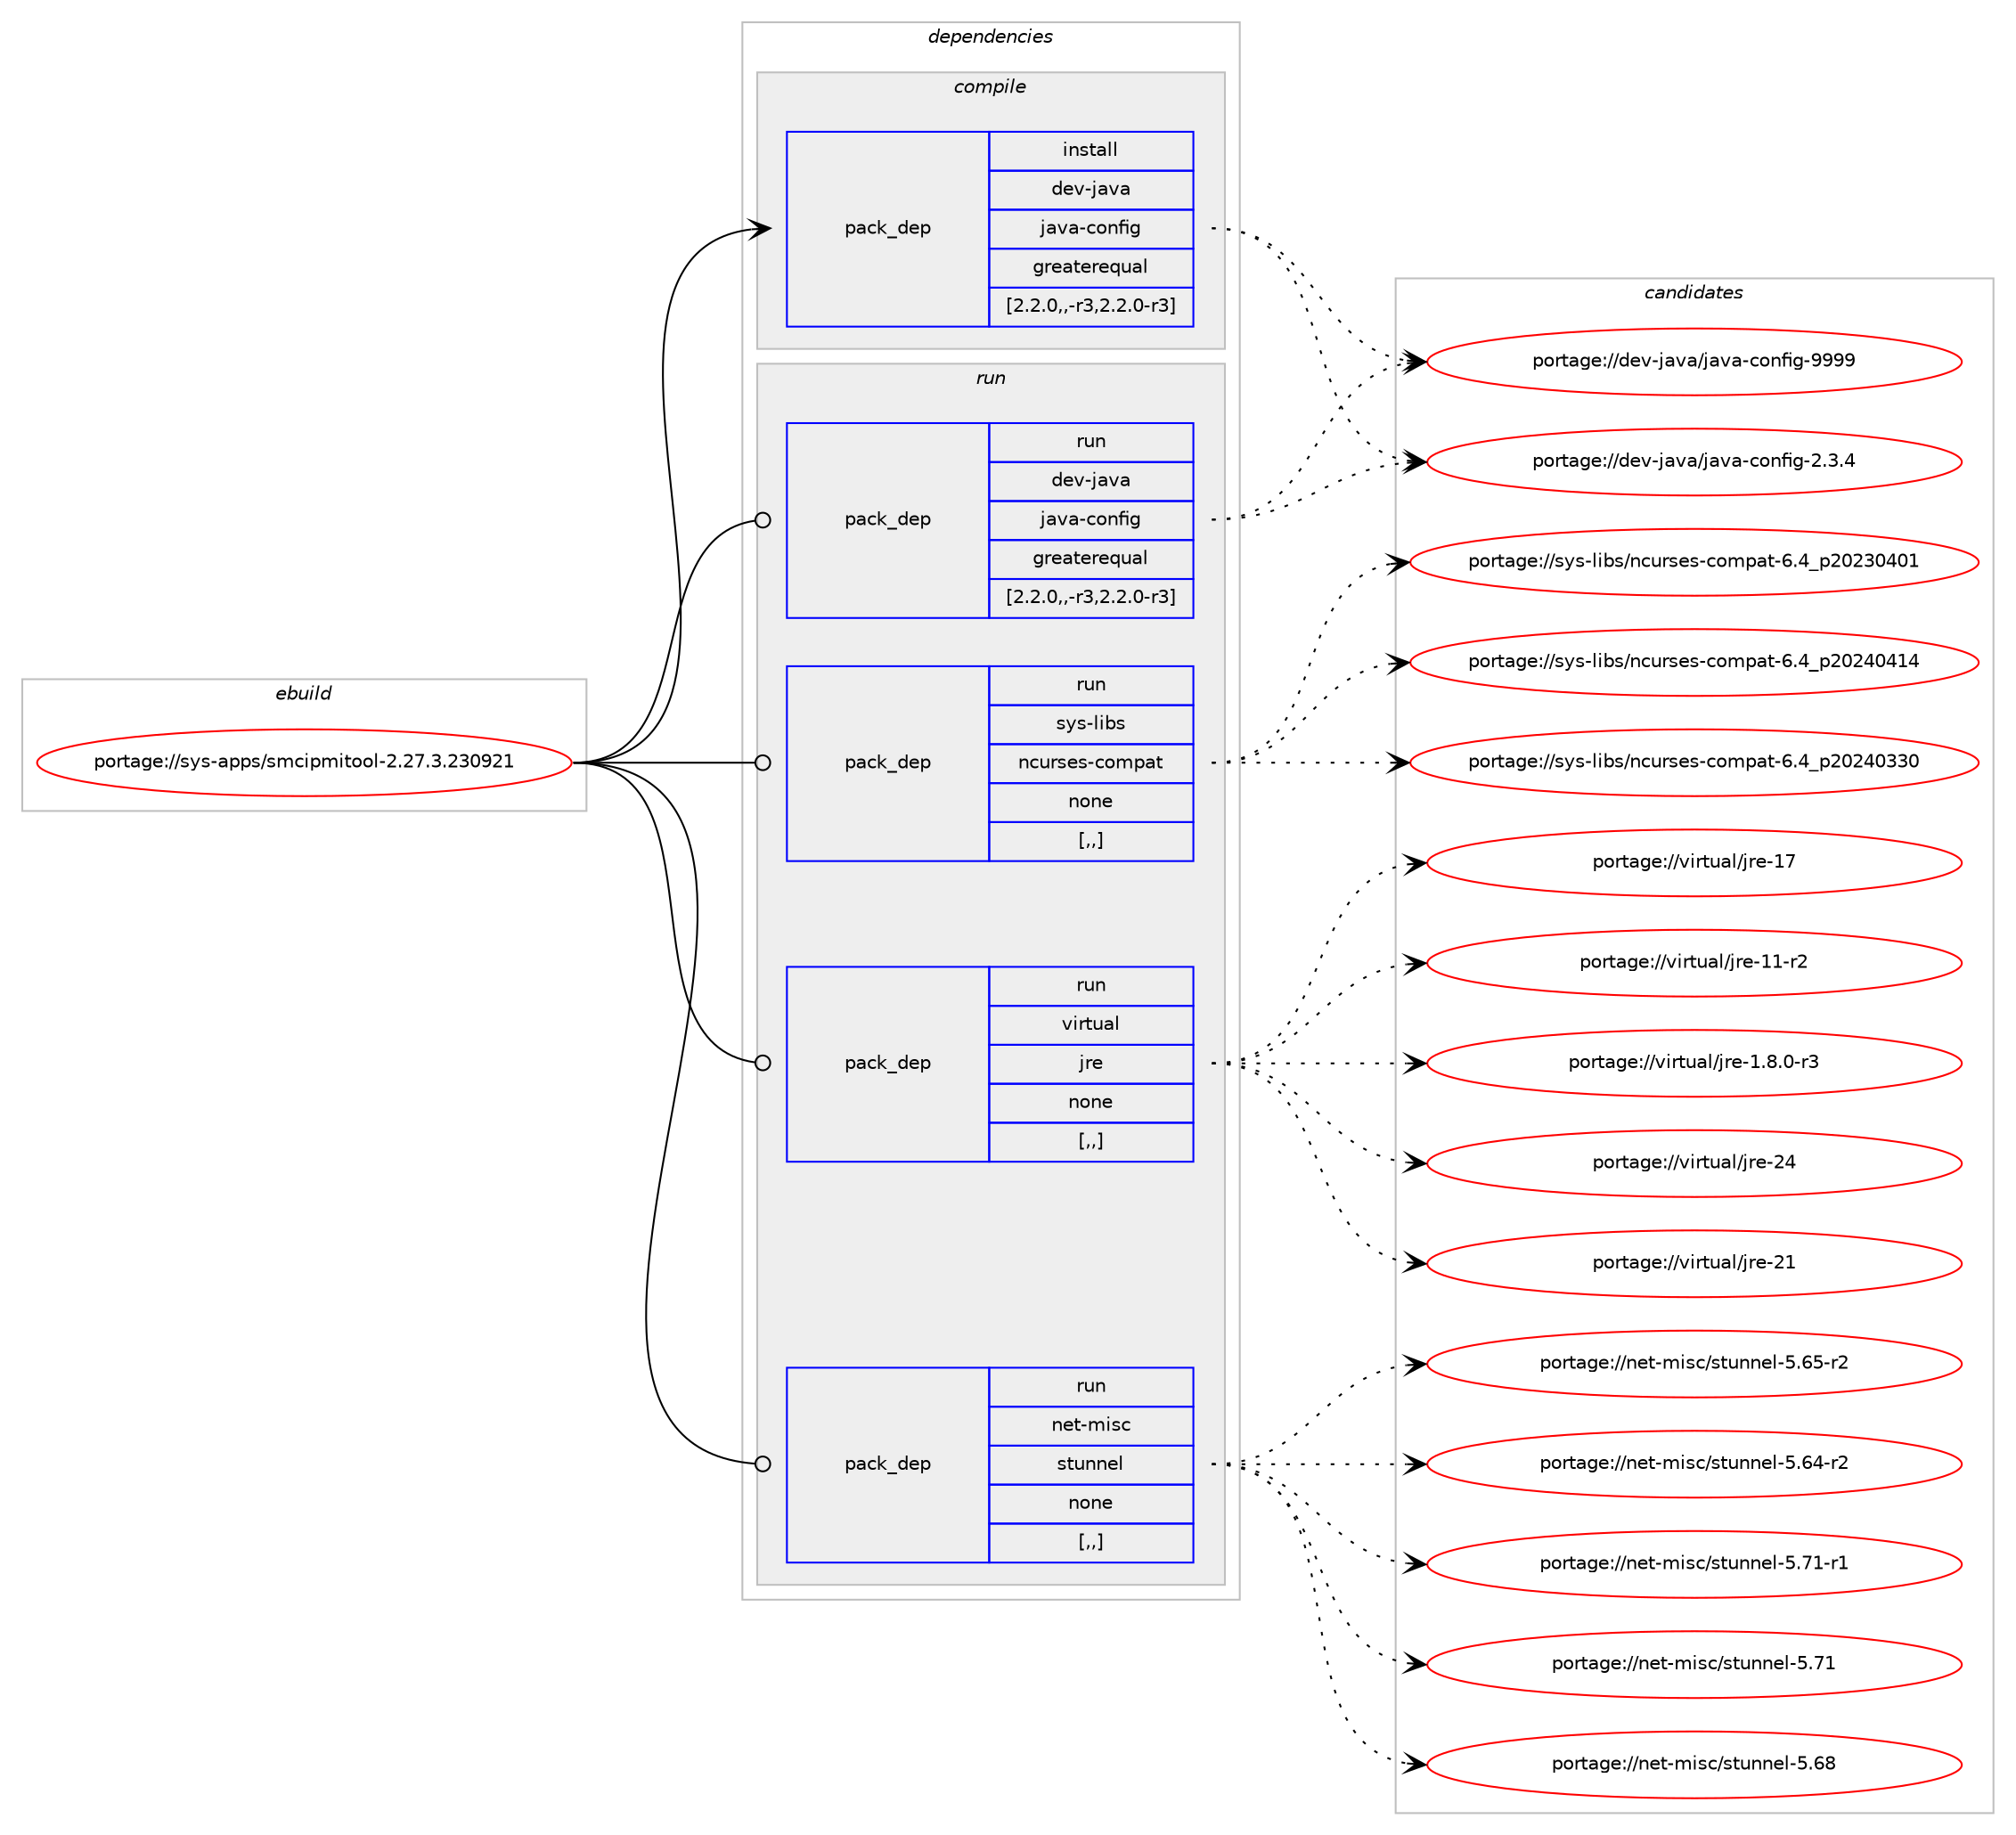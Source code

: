 digraph prolog {

# *************
# Graph options
# *************

newrank=true;
concentrate=true;
compound=true;
graph [rankdir=LR,fontname=Helvetica,fontsize=10,ranksep=1.5];#, ranksep=2.5, nodesep=0.2];
edge  [arrowhead=vee];
node  [fontname=Helvetica,fontsize=10];

# **********
# The ebuild
# **********

subgraph cluster_leftcol {
color=gray;
label=<<i>ebuild</i>>;
id [label="portage://sys-apps/smcipmitool-2.27.3.230921", color=red, width=4, href="../sys-apps/smcipmitool-2.27.3.230921.svg"];
}

# ****************
# The dependencies
# ****************

subgraph cluster_midcol {
color=gray;
label=<<i>dependencies</i>>;
subgraph cluster_compile {
fillcolor="#eeeeee";
style=filled;
label=<<i>compile</i>>;
subgraph pack680512 {
dependency932886 [label=<<TABLE BORDER="0" CELLBORDER="1" CELLSPACING="0" CELLPADDING="4" WIDTH="220"><TR><TD ROWSPAN="6" CELLPADDING="30">pack_dep</TD></TR><TR><TD WIDTH="110">install</TD></TR><TR><TD>dev-java</TD></TR><TR><TD>java-config</TD></TR><TR><TD>greaterequal</TD></TR><TR><TD>[2.2.0,,-r3,2.2.0-r3]</TD></TR></TABLE>>, shape=none, color=blue];
}
id:e -> dependency932886:w [weight=20,style="solid",arrowhead="vee"];
}
subgraph cluster_compileandrun {
fillcolor="#eeeeee";
style=filled;
label=<<i>compile and run</i>>;
}
subgraph cluster_run {
fillcolor="#eeeeee";
style=filled;
label=<<i>run</i>>;
subgraph pack680513 {
dependency932887 [label=<<TABLE BORDER="0" CELLBORDER="1" CELLSPACING="0" CELLPADDING="4" WIDTH="220"><TR><TD ROWSPAN="6" CELLPADDING="30">pack_dep</TD></TR><TR><TD WIDTH="110">run</TD></TR><TR><TD>dev-java</TD></TR><TR><TD>java-config</TD></TR><TR><TD>greaterequal</TD></TR><TR><TD>[2.2.0,,-r3,2.2.0-r3]</TD></TR></TABLE>>, shape=none, color=blue];
}
id:e -> dependency932887:w [weight=20,style="solid",arrowhead="odot"];
subgraph pack680514 {
dependency932888 [label=<<TABLE BORDER="0" CELLBORDER="1" CELLSPACING="0" CELLPADDING="4" WIDTH="220"><TR><TD ROWSPAN="6" CELLPADDING="30">pack_dep</TD></TR><TR><TD WIDTH="110">run</TD></TR><TR><TD>net-misc</TD></TR><TR><TD>stunnel</TD></TR><TR><TD>none</TD></TR><TR><TD>[,,]</TD></TR></TABLE>>, shape=none, color=blue];
}
id:e -> dependency932888:w [weight=20,style="solid",arrowhead="odot"];
subgraph pack680515 {
dependency932889 [label=<<TABLE BORDER="0" CELLBORDER="1" CELLSPACING="0" CELLPADDING="4" WIDTH="220"><TR><TD ROWSPAN="6" CELLPADDING="30">pack_dep</TD></TR><TR><TD WIDTH="110">run</TD></TR><TR><TD>sys-libs</TD></TR><TR><TD>ncurses-compat</TD></TR><TR><TD>none</TD></TR><TR><TD>[,,]</TD></TR></TABLE>>, shape=none, color=blue];
}
id:e -> dependency932889:w [weight=20,style="solid",arrowhead="odot"];
subgraph pack680516 {
dependency932890 [label=<<TABLE BORDER="0" CELLBORDER="1" CELLSPACING="0" CELLPADDING="4" WIDTH="220"><TR><TD ROWSPAN="6" CELLPADDING="30">pack_dep</TD></TR><TR><TD WIDTH="110">run</TD></TR><TR><TD>virtual</TD></TR><TR><TD>jre</TD></TR><TR><TD>none</TD></TR><TR><TD>[,,]</TD></TR></TABLE>>, shape=none, color=blue];
}
id:e -> dependency932890:w [weight=20,style="solid",arrowhead="odot"];
}
}

# **************
# The candidates
# **************

subgraph cluster_choices {
rank=same;
color=gray;
label=<<i>candidates</i>>;

subgraph choice680512 {
color=black;
nodesep=1;
choice10010111845106971189747106971189745991111101021051034557575757 [label="portage://dev-java/java-config-9999", color=red, width=4,href="../dev-java/java-config-9999.svg"];
choice1001011184510697118974710697118974599111110102105103455046514652 [label="portage://dev-java/java-config-2.3.4", color=red, width=4,href="../dev-java/java-config-2.3.4.svg"];
dependency932886:e -> choice10010111845106971189747106971189745991111101021051034557575757:w [style=dotted,weight="100"];
dependency932886:e -> choice1001011184510697118974710697118974599111110102105103455046514652:w [style=dotted,weight="100"];
}
subgraph choice680513 {
color=black;
nodesep=1;
choice10010111845106971189747106971189745991111101021051034557575757 [label="portage://dev-java/java-config-9999", color=red, width=4,href="../dev-java/java-config-9999.svg"];
choice1001011184510697118974710697118974599111110102105103455046514652 [label="portage://dev-java/java-config-2.3.4", color=red, width=4,href="../dev-java/java-config-2.3.4.svg"];
dependency932887:e -> choice10010111845106971189747106971189745991111101021051034557575757:w [style=dotted,weight="100"];
dependency932887:e -> choice1001011184510697118974710697118974599111110102105103455046514652:w [style=dotted,weight="100"];
}
subgraph choice680514 {
color=black;
nodesep=1;
choice11010111645109105115994711511611711011010110845534655494511449 [label="portage://net-misc/stunnel-5.71-r1", color=red, width=4,href="../net-misc/stunnel-5.71-r1.svg"];
choice1101011164510910511599471151161171101101011084553465549 [label="portage://net-misc/stunnel-5.71", color=red, width=4,href="../net-misc/stunnel-5.71.svg"];
choice1101011164510910511599471151161171101101011084553465456 [label="portage://net-misc/stunnel-5.68", color=red, width=4,href="../net-misc/stunnel-5.68.svg"];
choice11010111645109105115994711511611711011010110845534654534511450 [label="portage://net-misc/stunnel-5.65-r2", color=red, width=4,href="../net-misc/stunnel-5.65-r2.svg"];
choice11010111645109105115994711511611711011010110845534654524511450 [label="portage://net-misc/stunnel-5.64-r2", color=red, width=4,href="../net-misc/stunnel-5.64-r2.svg"];
dependency932888:e -> choice11010111645109105115994711511611711011010110845534655494511449:w [style=dotted,weight="100"];
dependency932888:e -> choice1101011164510910511599471151161171101101011084553465549:w [style=dotted,weight="100"];
dependency932888:e -> choice1101011164510910511599471151161171101101011084553465456:w [style=dotted,weight="100"];
dependency932888:e -> choice11010111645109105115994711511611711011010110845534654534511450:w [style=dotted,weight="100"];
dependency932888:e -> choice11010111645109105115994711511611711011010110845534654524511450:w [style=dotted,weight="100"];
}
subgraph choice680515 {
color=black;
nodesep=1;
choice1151211154510810598115471109911711411510111545991111091129711645544652951125048505248524952 [label="portage://sys-libs/ncurses-compat-6.4_p20240414", color=red, width=4,href="../sys-libs/ncurses-compat-6.4_p20240414.svg"];
choice1151211154510810598115471109911711411510111545991111091129711645544652951125048505248515148 [label="portage://sys-libs/ncurses-compat-6.4_p20240330", color=red, width=4,href="../sys-libs/ncurses-compat-6.4_p20240330.svg"];
choice1151211154510810598115471109911711411510111545991111091129711645544652951125048505148524849 [label="portage://sys-libs/ncurses-compat-6.4_p20230401", color=red, width=4,href="../sys-libs/ncurses-compat-6.4_p20230401.svg"];
dependency932889:e -> choice1151211154510810598115471109911711411510111545991111091129711645544652951125048505248524952:w [style=dotted,weight="100"];
dependency932889:e -> choice1151211154510810598115471109911711411510111545991111091129711645544652951125048505248515148:w [style=dotted,weight="100"];
dependency932889:e -> choice1151211154510810598115471109911711411510111545991111091129711645544652951125048505148524849:w [style=dotted,weight="100"];
}
subgraph choice680516 {
color=black;
nodesep=1;
choice1181051141161179710847106114101455052 [label="portage://virtual/jre-24", color=red, width=4,href="../virtual/jre-24.svg"];
choice1181051141161179710847106114101455049 [label="portage://virtual/jre-21", color=red, width=4,href="../virtual/jre-21.svg"];
choice1181051141161179710847106114101454955 [label="portage://virtual/jre-17", color=red, width=4,href="../virtual/jre-17.svg"];
choice11810511411611797108471061141014549494511450 [label="portage://virtual/jre-11-r2", color=red, width=4,href="../virtual/jre-11-r2.svg"];
choice11810511411611797108471061141014549465646484511451 [label="portage://virtual/jre-1.8.0-r3", color=red, width=4,href="../virtual/jre-1.8.0-r3.svg"];
dependency932890:e -> choice1181051141161179710847106114101455052:w [style=dotted,weight="100"];
dependency932890:e -> choice1181051141161179710847106114101455049:w [style=dotted,weight="100"];
dependency932890:e -> choice1181051141161179710847106114101454955:w [style=dotted,weight="100"];
dependency932890:e -> choice11810511411611797108471061141014549494511450:w [style=dotted,weight="100"];
dependency932890:e -> choice11810511411611797108471061141014549465646484511451:w [style=dotted,weight="100"];
}
}

}
